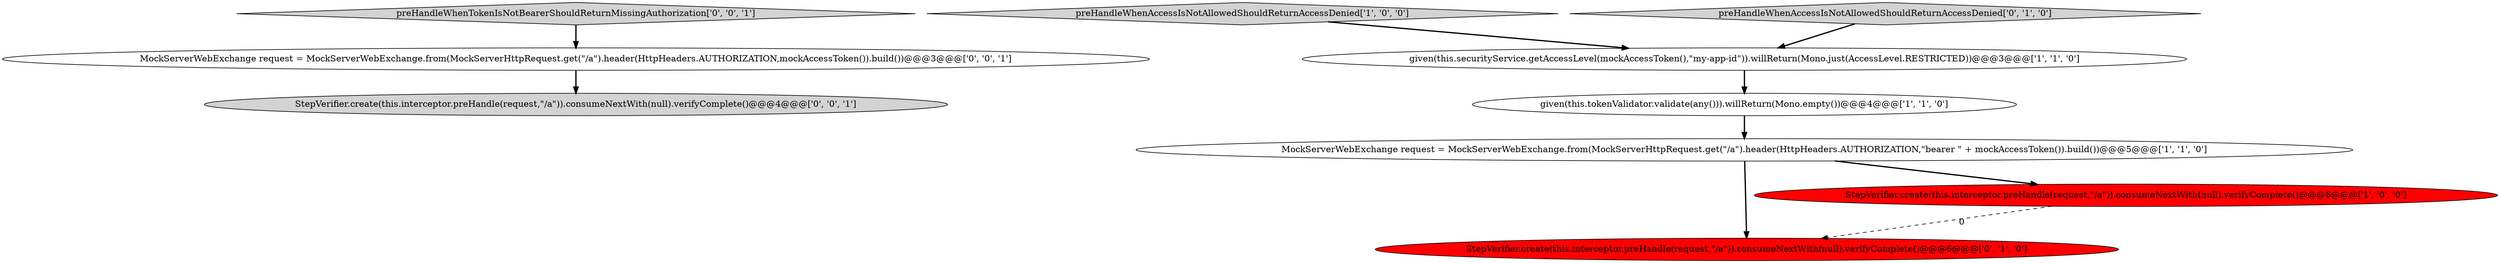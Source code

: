 digraph {
8 [style = filled, label = "MockServerWebExchange request = MockServerWebExchange.from(MockServerHttpRequest.get(\"/a\").header(HttpHeaders.AUTHORIZATION,mockAccessToken()).build())@@@3@@@['0', '0', '1']", fillcolor = white, shape = ellipse image = "AAA0AAABBB3BBB"];
5 [style = filled, label = "StepVerifier.create(this.interceptor.preHandle(request,\"/a\")).consumeNextWith(null).verifyComplete()@@@6@@@['0', '1', '0']", fillcolor = red, shape = ellipse image = "AAA1AAABBB2BBB"];
1 [style = filled, label = "preHandleWhenAccessIsNotAllowedShouldReturnAccessDenied['1', '0', '0']", fillcolor = lightgray, shape = diamond image = "AAA0AAABBB1BBB"];
0 [style = filled, label = "given(this.tokenValidator.validate(any())).willReturn(Mono.empty())@@@4@@@['1', '1', '0']", fillcolor = white, shape = ellipse image = "AAA0AAABBB1BBB"];
3 [style = filled, label = "MockServerWebExchange request = MockServerWebExchange.from(MockServerHttpRequest.get(\"/a\").header(HttpHeaders.AUTHORIZATION,\"bearer \" + mockAccessToken()).build())@@@5@@@['1', '1', '0']", fillcolor = white, shape = ellipse image = "AAA0AAABBB1BBB"];
7 [style = filled, label = "StepVerifier.create(this.interceptor.preHandle(request,\"/a\")).consumeNextWith(null).verifyComplete()@@@4@@@['0', '0', '1']", fillcolor = lightgray, shape = ellipse image = "AAA0AAABBB3BBB"];
4 [style = filled, label = "given(this.securityService.getAccessLevel(mockAccessToken(),\"my-app-id\")).willReturn(Mono.just(AccessLevel.RESTRICTED))@@@3@@@['1', '1', '0']", fillcolor = white, shape = ellipse image = "AAA0AAABBB1BBB"];
2 [style = filled, label = "StepVerifier.create(this.interceptor.preHandle(request,\"/a\")).consumeNextWith(null).verifyComplete()@@@6@@@['1', '0', '0']", fillcolor = red, shape = ellipse image = "AAA1AAABBB1BBB"];
6 [style = filled, label = "preHandleWhenAccessIsNotAllowedShouldReturnAccessDenied['0', '1', '0']", fillcolor = lightgray, shape = diamond image = "AAA0AAABBB2BBB"];
9 [style = filled, label = "preHandleWhenTokenIsNotBearerShouldReturnMissingAuthorization['0', '0', '1']", fillcolor = lightgray, shape = diamond image = "AAA0AAABBB3BBB"];
0->3 [style = bold, label=""];
6->4 [style = bold, label=""];
2->5 [style = dashed, label="0"];
1->4 [style = bold, label=""];
3->5 [style = bold, label=""];
3->2 [style = bold, label=""];
9->8 [style = bold, label=""];
8->7 [style = bold, label=""];
4->0 [style = bold, label=""];
}
